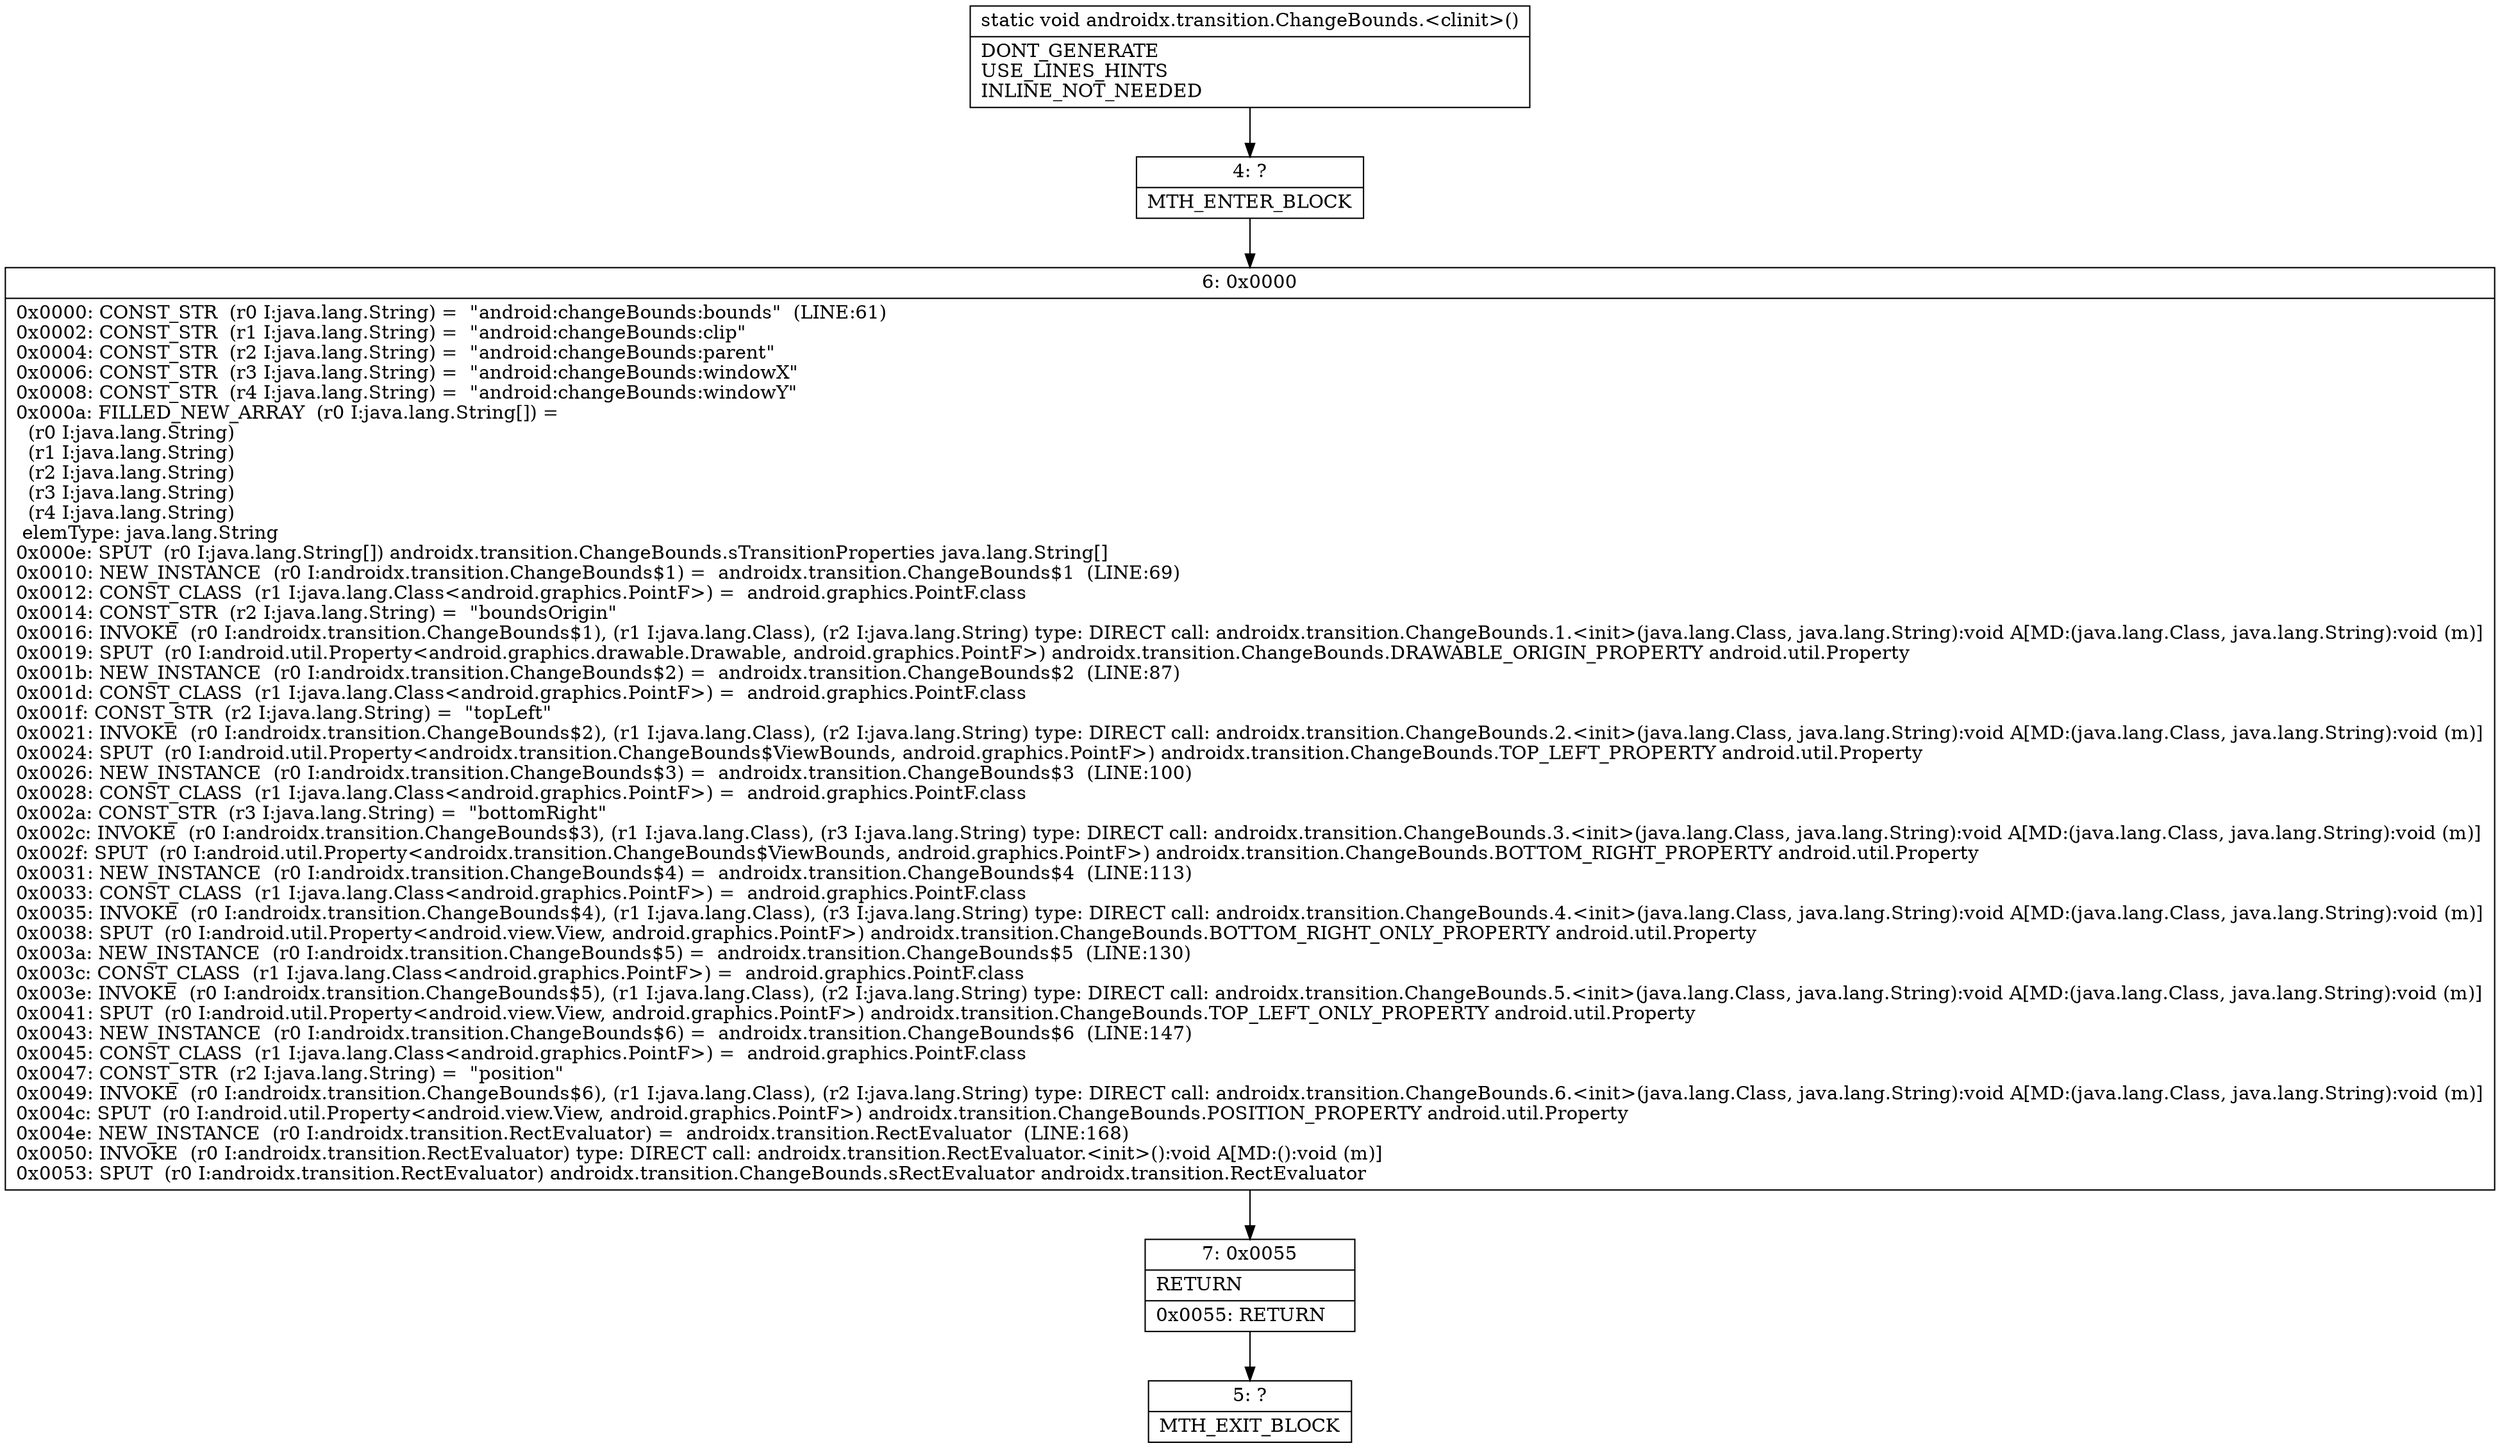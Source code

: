 digraph "CFG forandroidx.transition.ChangeBounds.\<clinit\>()V" {
Node_4 [shape=record,label="{4\:\ ?|MTH_ENTER_BLOCK\l}"];
Node_6 [shape=record,label="{6\:\ 0x0000|0x0000: CONST_STR  (r0 I:java.lang.String) =  \"android:changeBounds:bounds\"  (LINE:61)\l0x0002: CONST_STR  (r1 I:java.lang.String) =  \"android:changeBounds:clip\" \l0x0004: CONST_STR  (r2 I:java.lang.String) =  \"android:changeBounds:parent\" \l0x0006: CONST_STR  (r3 I:java.lang.String) =  \"android:changeBounds:windowX\" \l0x0008: CONST_STR  (r4 I:java.lang.String) =  \"android:changeBounds:windowY\" \l0x000a: FILLED_NEW_ARRAY  (r0 I:java.lang.String[]) = \l  (r0 I:java.lang.String)\l  (r1 I:java.lang.String)\l  (r2 I:java.lang.String)\l  (r3 I:java.lang.String)\l  (r4 I:java.lang.String)\l elemType: java.lang.String \l0x000e: SPUT  (r0 I:java.lang.String[]) androidx.transition.ChangeBounds.sTransitionProperties java.lang.String[] \l0x0010: NEW_INSTANCE  (r0 I:androidx.transition.ChangeBounds$1) =  androidx.transition.ChangeBounds$1  (LINE:69)\l0x0012: CONST_CLASS  (r1 I:java.lang.Class\<android.graphics.PointF\>) =  android.graphics.PointF.class \l0x0014: CONST_STR  (r2 I:java.lang.String) =  \"boundsOrigin\" \l0x0016: INVOKE  (r0 I:androidx.transition.ChangeBounds$1), (r1 I:java.lang.Class), (r2 I:java.lang.String) type: DIRECT call: androidx.transition.ChangeBounds.1.\<init\>(java.lang.Class, java.lang.String):void A[MD:(java.lang.Class, java.lang.String):void (m)]\l0x0019: SPUT  (r0 I:android.util.Property\<android.graphics.drawable.Drawable, android.graphics.PointF\>) androidx.transition.ChangeBounds.DRAWABLE_ORIGIN_PROPERTY android.util.Property \l0x001b: NEW_INSTANCE  (r0 I:androidx.transition.ChangeBounds$2) =  androidx.transition.ChangeBounds$2  (LINE:87)\l0x001d: CONST_CLASS  (r1 I:java.lang.Class\<android.graphics.PointF\>) =  android.graphics.PointF.class \l0x001f: CONST_STR  (r2 I:java.lang.String) =  \"topLeft\" \l0x0021: INVOKE  (r0 I:androidx.transition.ChangeBounds$2), (r1 I:java.lang.Class), (r2 I:java.lang.String) type: DIRECT call: androidx.transition.ChangeBounds.2.\<init\>(java.lang.Class, java.lang.String):void A[MD:(java.lang.Class, java.lang.String):void (m)]\l0x0024: SPUT  (r0 I:android.util.Property\<androidx.transition.ChangeBounds$ViewBounds, android.graphics.PointF\>) androidx.transition.ChangeBounds.TOP_LEFT_PROPERTY android.util.Property \l0x0026: NEW_INSTANCE  (r0 I:androidx.transition.ChangeBounds$3) =  androidx.transition.ChangeBounds$3  (LINE:100)\l0x0028: CONST_CLASS  (r1 I:java.lang.Class\<android.graphics.PointF\>) =  android.graphics.PointF.class \l0x002a: CONST_STR  (r3 I:java.lang.String) =  \"bottomRight\" \l0x002c: INVOKE  (r0 I:androidx.transition.ChangeBounds$3), (r1 I:java.lang.Class), (r3 I:java.lang.String) type: DIRECT call: androidx.transition.ChangeBounds.3.\<init\>(java.lang.Class, java.lang.String):void A[MD:(java.lang.Class, java.lang.String):void (m)]\l0x002f: SPUT  (r0 I:android.util.Property\<androidx.transition.ChangeBounds$ViewBounds, android.graphics.PointF\>) androidx.transition.ChangeBounds.BOTTOM_RIGHT_PROPERTY android.util.Property \l0x0031: NEW_INSTANCE  (r0 I:androidx.transition.ChangeBounds$4) =  androidx.transition.ChangeBounds$4  (LINE:113)\l0x0033: CONST_CLASS  (r1 I:java.lang.Class\<android.graphics.PointF\>) =  android.graphics.PointF.class \l0x0035: INVOKE  (r0 I:androidx.transition.ChangeBounds$4), (r1 I:java.lang.Class), (r3 I:java.lang.String) type: DIRECT call: androidx.transition.ChangeBounds.4.\<init\>(java.lang.Class, java.lang.String):void A[MD:(java.lang.Class, java.lang.String):void (m)]\l0x0038: SPUT  (r0 I:android.util.Property\<android.view.View, android.graphics.PointF\>) androidx.transition.ChangeBounds.BOTTOM_RIGHT_ONLY_PROPERTY android.util.Property \l0x003a: NEW_INSTANCE  (r0 I:androidx.transition.ChangeBounds$5) =  androidx.transition.ChangeBounds$5  (LINE:130)\l0x003c: CONST_CLASS  (r1 I:java.lang.Class\<android.graphics.PointF\>) =  android.graphics.PointF.class \l0x003e: INVOKE  (r0 I:androidx.transition.ChangeBounds$5), (r1 I:java.lang.Class), (r2 I:java.lang.String) type: DIRECT call: androidx.transition.ChangeBounds.5.\<init\>(java.lang.Class, java.lang.String):void A[MD:(java.lang.Class, java.lang.String):void (m)]\l0x0041: SPUT  (r0 I:android.util.Property\<android.view.View, android.graphics.PointF\>) androidx.transition.ChangeBounds.TOP_LEFT_ONLY_PROPERTY android.util.Property \l0x0043: NEW_INSTANCE  (r0 I:androidx.transition.ChangeBounds$6) =  androidx.transition.ChangeBounds$6  (LINE:147)\l0x0045: CONST_CLASS  (r1 I:java.lang.Class\<android.graphics.PointF\>) =  android.graphics.PointF.class \l0x0047: CONST_STR  (r2 I:java.lang.String) =  \"position\" \l0x0049: INVOKE  (r0 I:androidx.transition.ChangeBounds$6), (r1 I:java.lang.Class), (r2 I:java.lang.String) type: DIRECT call: androidx.transition.ChangeBounds.6.\<init\>(java.lang.Class, java.lang.String):void A[MD:(java.lang.Class, java.lang.String):void (m)]\l0x004c: SPUT  (r0 I:android.util.Property\<android.view.View, android.graphics.PointF\>) androidx.transition.ChangeBounds.POSITION_PROPERTY android.util.Property \l0x004e: NEW_INSTANCE  (r0 I:androidx.transition.RectEvaluator) =  androidx.transition.RectEvaluator  (LINE:168)\l0x0050: INVOKE  (r0 I:androidx.transition.RectEvaluator) type: DIRECT call: androidx.transition.RectEvaluator.\<init\>():void A[MD:():void (m)]\l0x0053: SPUT  (r0 I:androidx.transition.RectEvaluator) androidx.transition.ChangeBounds.sRectEvaluator androidx.transition.RectEvaluator \l}"];
Node_7 [shape=record,label="{7\:\ 0x0055|RETURN\l|0x0055: RETURN   \l}"];
Node_5 [shape=record,label="{5\:\ ?|MTH_EXIT_BLOCK\l}"];
MethodNode[shape=record,label="{static void androidx.transition.ChangeBounds.\<clinit\>()  | DONT_GENERATE\lUSE_LINES_HINTS\lINLINE_NOT_NEEDED\l}"];
MethodNode -> Node_4;Node_4 -> Node_6;
Node_6 -> Node_7;
Node_7 -> Node_5;
}

